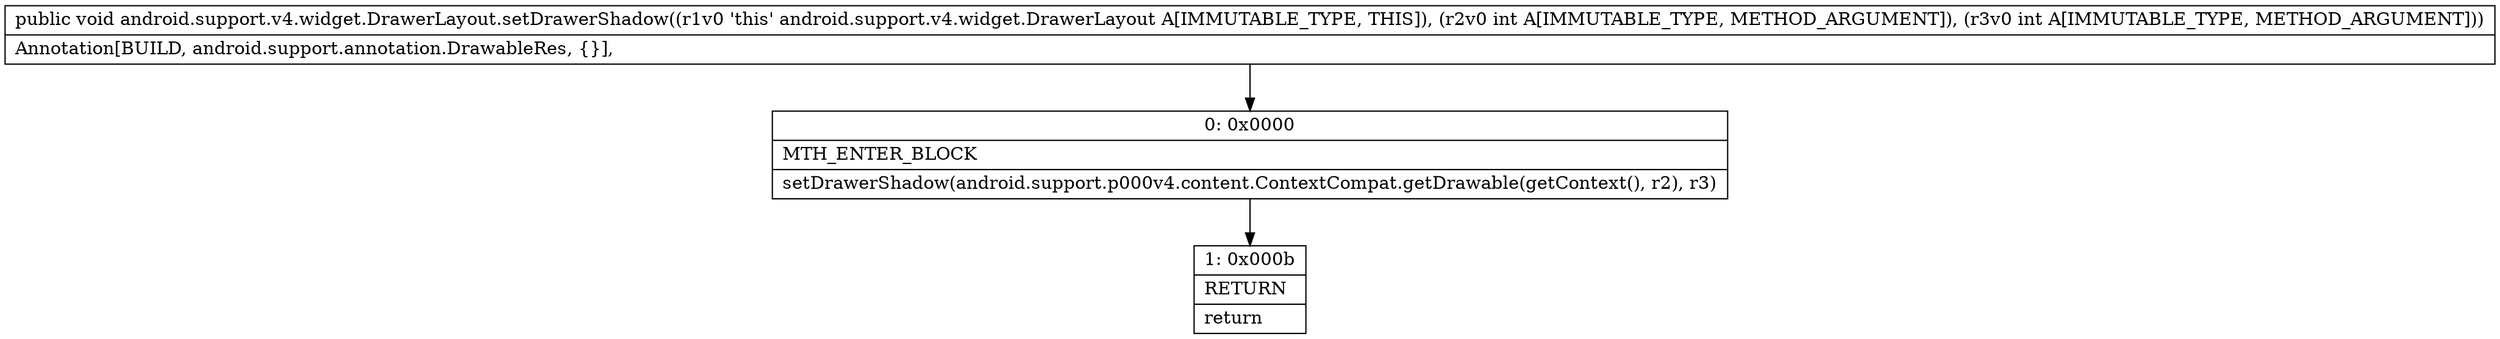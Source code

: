 digraph "CFG forandroid.support.v4.widget.DrawerLayout.setDrawerShadow(II)V" {
Node_0 [shape=record,label="{0\:\ 0x0000|MTH_ENTER_BLOCK\l|setDrawerShadow(android.support.p000v4.content.ContextCompat.getDrawable(getContext(), r2), r3)\l}"];
Node_1 [shape=record,label="{1\:\ 0x000b|RETURN\l|return\l}"];
MethodNode[shape=record,label="{public void android.support.v4.widget.DrawerLayout.setDrawerShadow((r1v0 'this' android.support.v4.widget.DrawerLayout A[IMMUTABLE_TYPE, THIS]), (r2v0 int A[IMMUTABLE_TYPE, METHOD_ARGUMENT]), (r3v0 int A[IMMUTABLE_TYPE, METHOD_ARGUMENT]))  | Annotation[BUILD, android.support.annotation.DrawableRes, \{\}], \l}"];
MethodNode -> Node_0;
Node_0 -> Node_1;
}

